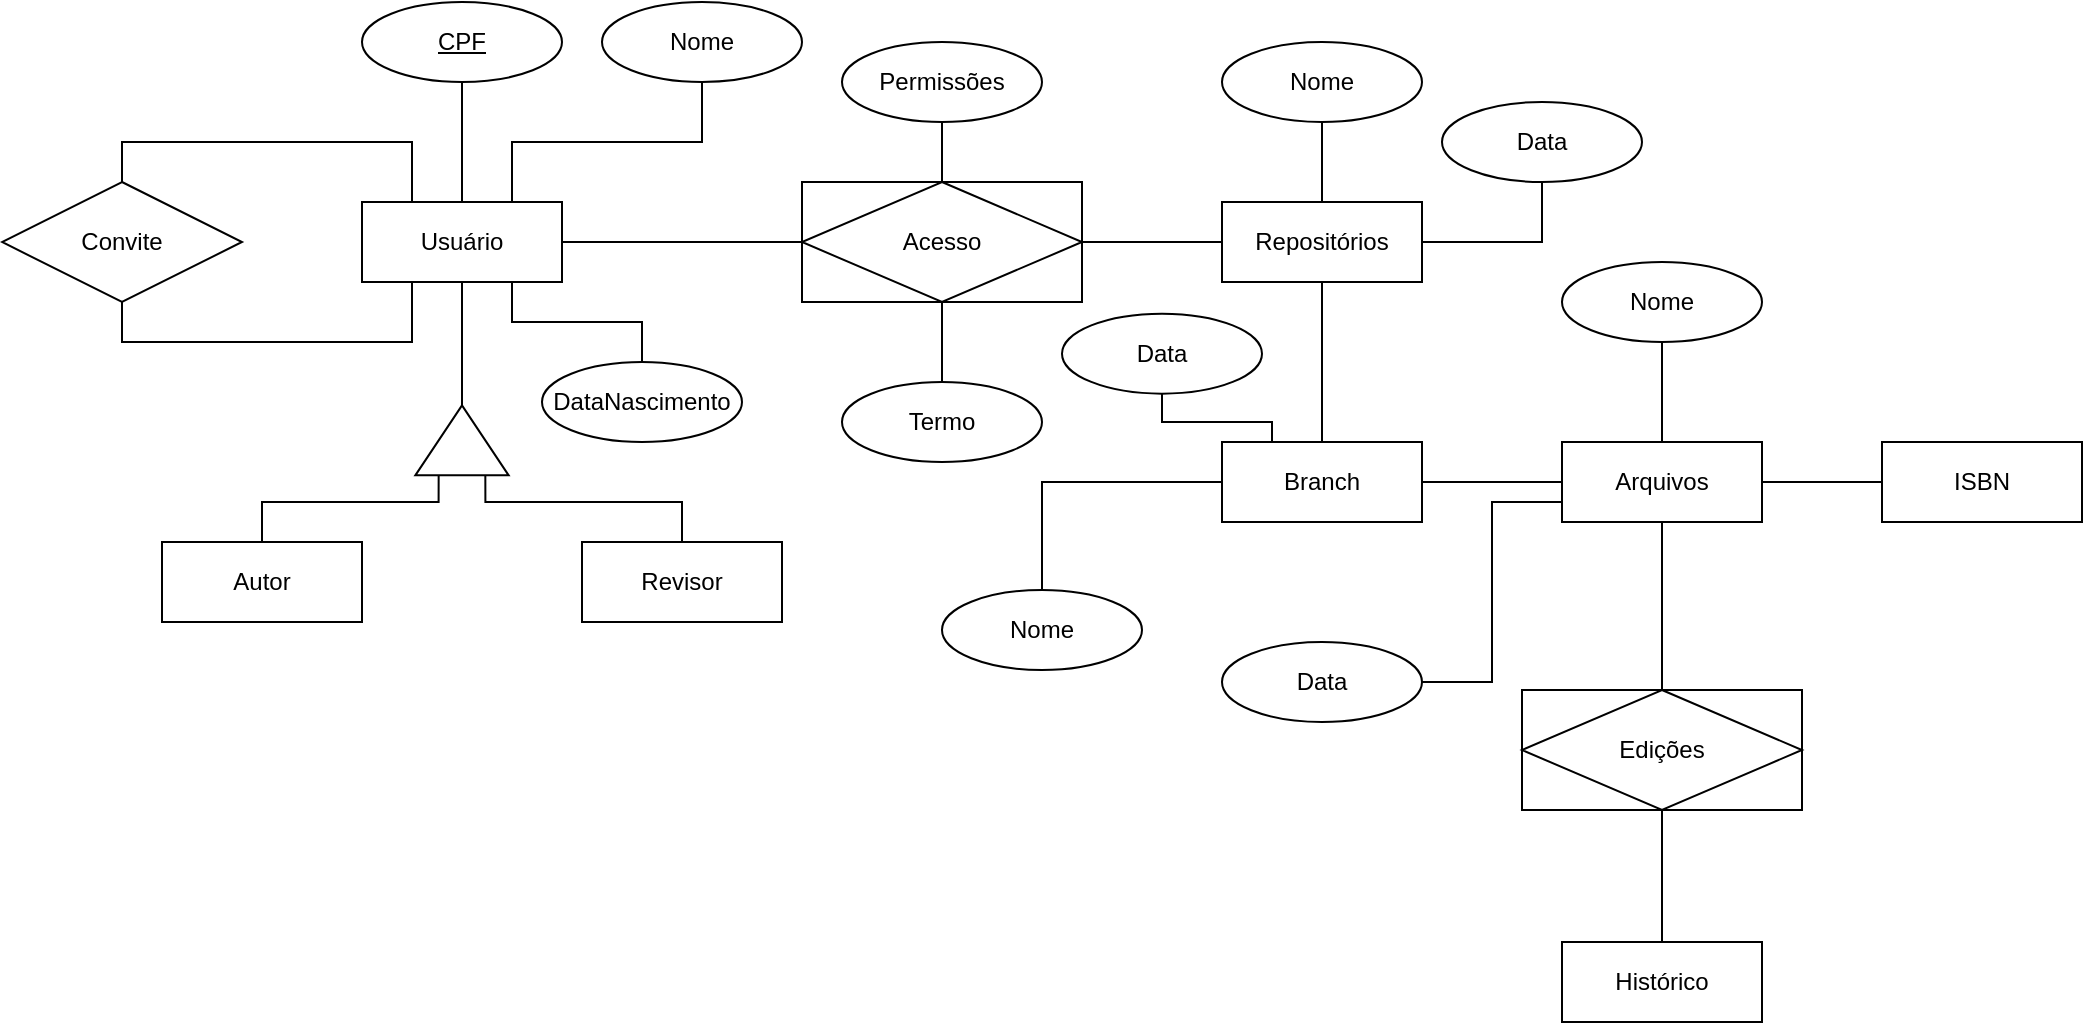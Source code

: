 <mxfile version="15.8.2" type="github">
  <diagram id="SehczarDMSWamDP_BHfZ" name="Page-1">
    <mxGraphModel dx="868" dy="496" grid="1" gridSize="10" guides="1" tooltips="1" connect="1" arrows="1" fold="1" page="1" pageScale="1" pageWidth="1169" pageHeight="827" math="0" shadow="0">
      <root>
        <mxCell id="0" />
        <mxCell id="1" parent="0" />
        <mxCell id="do4QVxHaX6XHre9uvOxi-15" style="edgeStyle=orthogonalEdgeStyle;rounded=0;orthogonalLoop=1;jettySize=auto;html=1;exitX=0.5;exitY=1;exitDx=0;exitDy=0;entryX=1;entryY=0.5;entryDx=0;entryDy=0;endArrow=none;endFill=0;" edge="1" parent="1" source="ju0gslhjp3Z-Pm0NPE1V-1" target="do4QVxHaX6XHre9uvOxi-14">
          <mxGeometry relative="1" as="geometry" />
        </mxCell>
        <mxCell id="do4QVxHaX6XHre9uvOxi-28" style="edgeStyle=orthogonalEdgeStyle;rounded=0;orthogonalLoop=1;jettySize=auto;html=1;exitX=0.25;exitY=0;exitDx=0;exitDy=0;entryX=0.5;entryY=0;entryDx=0;entryDy=0;endArrow=none;endFill=0;" edge="1" parent="1" source="ju0gslhjp3Z-Pm0NPE1V-1" target="do4QVxHaX6XHre9uvOxi-27">
          <mxGeometry relative="1" as="geometry">
            <Array as="points">
              <mxPoint x="235" y="110" />
              <mxPoint x="90" y="110" />
            </Array>
          </mxGeometry>
        </mxCell>
        <mxCell id="do4QVxHaX6XHre9uvOxi-29" style="edgeStyle=orthogonalEdgeStyle;rounded=0;orthogonalLoop=1;jettySize=auto;html=1;exitX=0.25;exitY=1;exitDx=0;exitDy=0;entryX=0.5;entryY=1;entryDx=0;entryDy=0;endArrow=none;endFill=0;" edge="1" parent="1" source="ju0gslhjp3Z-Pm0NPE1V-1" target="do4QVxHaX6XHre9uvOxi-27">
          <mxGeometry relative="1" as="geometry" />
        </mxCell>
        <mxCell id="do4QVxHaX6XHre9uvOxi-30" style="edgeStyle=orthogonalEdgeStyle;rounded=0;orthogonalLoop=1;jettySize=auto;html=1;exitX=1;exitY=0.5;exitDx=0;exitDy=0;entryX=0;entryY=0.5;entryDx=0;entryDy=0;endArrow=none;endFill=0;" edge="1" parent="1" source="ju0gslhjp3Z-Pm0NPE1V-1">
          <mxGeometry relative="1" as="geometry">
            <mxPoint x="380" y="160" as="targetPoint" />
          </mxGeometry>
        </mxCell>
        <mxCell id="ju0gslhjp3Z-Pm0NPE1V-1" value="Usuário" style="whiteSpace=wrap;html=1;align=center;" parent="1" vertex="1">
          <mxGeometry x="210" y="140" width="100" height="40" as="geometry" />
        </mxCell>
        <mxCell id="do4QVxHaX6XHre9uvOxi-4" style="edgeStyle=orthogonalEdgeStyle;rounded=0;orthogonalLoop=1;jettySize=auto;html=1;exitX=0.5;exitY=1;exitDx=0;exitDy=0;entryX=0.5;entryY=0;entryDx=0;entryDy=0;endArrow=none;endFill=0;" edge="1" parent="1" source="do4QVxHaX6XHre9uvOxi-3" target="ju0gslhjp3Z-Pm0NPE1V-1">
          <mxGeometry relative="1" as="geometry" />
        </mxCell>
        <mxCell id="do4QVxHaX6XHre9uvOxi-3" value="CPF" style="ellipse;whiteSpace=wrap;html=1;align=center;fontStyle=4;" vertex="1" parent="1">
          <mxGeometry x="210" y="40" width="100" height="40" as="geometry" />
        </mxCell>
        <mxCell id="do4QVxHaX6XHre9uvOxi-21" style="edgeStyle=orthogonalEdgeStyle;rounded=0;orthogonalLoop=1;jettySize=auto;html=1;exitX=0.5;exitY=1;exitDx=0;exitDy=0;entryX=0.5;entryY=0;entryDx=0;entryDy=0;endArrow=none;endFill=0;" edge="1" parent="1" source="do4QVxHaX6XHre9uvOxi-5" target="do4QVxHaX6XHre9uvOxi-20">
          <mxGeometry relative="1" as="geometry" />
        </mxCell>
        <mxCell id="do4QVxHaX6XHre9uvOxi-45" style="edgeStyle=orthogonalEdgeStyle;rounded=0;orthogonalLoop=1;jettySize=auto;html=1;exitX=0.5;exitY=0;exitDx=0;exitDy=0;entryX=0.5;entryY=1;entryDx=0;entryDy=0;endArrow=none;endFill=0;" edge="1" parent="1" source="do4QVxHaX6XHre9uvOxi-5" target="do4QVxHaX6XHre9uvOxi-44">
          <mxGeometry relative="1" as="geometry" />
        </mxCell>
        <mxCell id="do4QVxHaX6XHre9uvOxi-49" style="edgeStyle=orthogonalEdgeStyle;rounded=0;orthogonalLoop=1;jettySize=auto;html=1;exitX=1;exitY=0.5;exitDx=0;exitDy=0;entryX=0.5;entryY=1;entryDx=0;entryDy=0;endArrow=none;endFill=0;" edge="1" parent="1" source="do4QVxHaX6XHre9uvOxi-5" target="do4QVxHaX6XHre9uvOxi-48">
          <mxGeometry relative="1" as="geometry" />
        </mxCell>
        <mxCell id="do4QVxHaX6XHre9uvOxi-5" value="Repositórios" style="whiteSpace=wrap;html=1;align=center;" vertex="1" parent="1">
          <mxGeometry x="640" y="140" width="100" height="40" as="geometry" />
        </mxCell>
        <mxCell id="do4QVxHaX6XHre9uvOxi-13" style="edgeStyle=orthogonalEdgeStyle;rounded=0;orthogonalLoop=1;jettySize=auto;html=1;exitX=1;exitY=0.5;exitDx=0;exitDy=0;entryX=0;entryY=0.5;entryDx=0;entryDy=0;endArrow=none;endFill=0;" edge="1" parent="1" source="do4QVxHaX6XHre9uvOxi-6" target="do4QVxHaX6XHre9uvOxi-12">
          <mxGeometry relative="1" as="geometry" />
        </mxCell>
        <mxCell id="do4QVxHaX6XHre9uvOxi-22" style="edgeStyle=orthogonalEdgeStyle;rounded=0;orthogonalLoop=1;jettySize=auto;html=1;exitX=0;exitY=0.5;exitDx=0;exitDy=0;entryX=1;entryY=0.5;entryDx=0;entryDy=0;endArrow=none;endFill=0;" edge="1" parent="1" source="do4QVxHaX6XHre9uvOxi-6" target="do4QVxHaX6XHre9uvOxi-20">
          <mxGeometry relative="1" as="geometry" />
        </mxCell>
        <mxCell id="do4QVxHaX6XHre9uvOxi-47" style="edgeStyle=orthogonalEdgeStyle;rounded=0;orthogonalLoop=1;jettySize=auto;html=1;exitX=0.5;exitY=0;exitDx=0;exitDy=0;entryX=0.5;entryY=1;entryDx=0;entryDy=0;endArrow=none;endFill=0;" edge="1" parent="1" source="do4QVxHaX6XHre9uvOxi-6" target="do4QVxHaX6XHre9uvOxi-46">
          <mxGeometry relative="1" as="geometry" />
        </mxCell>
        <mxCell id="do4QVxHaX6XHre9uvOxi-51" style="edgeStyle=orthogonalEdgeStyle;rounded=0;orthogonalLoop=1;jettySize=auto;html=1;exitX=0;exitY=0.75;exitDx=0;exitDy=0;entryX=1;entryY=0.5;entryDx=0;entryDy=0;endArrow=none;endFill=0;" edge="1" parent="1" source="do4QVxHaX6XHre9uvOxi-6" target="do4QVxHaX6XHre9uvOxi-50">
          <mxGeometry relative="1" as="geometry" />
        </mxCell>
        <mxCell id="do4QVxHaX6XHre9uvOxi-58" style="edgeStyle=orthogonalEdgeStyle;rounded=0;orthogonalLoop=1;jettySize=auto;html=1;exitX=0.5;exitY=1;exitDx=0;exitDy=0;entryX=0.5;entryY=0;entryDx=0;entryDy=0;endArrow=none;endFill=0;" edge="1" parent="1" source="do4QVxHaX6XHre9uvOxi-6" target="do4QVxHaX6XHre9uvOxi-57">
          <mxGeometry relative="1" as="geometry" />
        </mxCell>
        <mxCell id="do4QVxHaX6XHre9uvOxi-6" value="Arquivos" style="whiteSpace=wrap;html=1;align=center;" vertex="1" parent="1">
          <mxGeometry x="810" y="260" width="100" height="40" as="geometry" />
        </mxCell>
        <mxCell id="do4QVxHaX6XHre9uvOxi-31" style="edgeStyle=orthogonalEdgeStyle;rounded=0;orthogonalLoop=1;jettySize=auto;html=1;exitX=1;exitY=0.5;exitDx=0;exitDy=0;entryX=0;entryY=0.5;entryDx=0;entryDy=0;endArrow=none;endFill=0;" edge="1" parent="1" source="do4QVxHaX6XHre9uvOxi-11" target="do4QVxHaX6XHre9uvOxi-5">
          <mxGeometry relative="1" as="geometry" />
        </mxCell>
        <mxCell id="do4QVxHaX6XHre9uvOxi-34" style="edgeStyle=orthogonalEdgeStyle;rounded=0;orthogonalLoop=1;jettySize=auto;html=1;exitX=0;exitY=0.5;exitDx=0;exitDy=0;endArrow=none;endFill=0;" edge="1" parent="1" source="do4QVxHaX6XHre9uvOxi-11">
          <mxGeometry relative="1" as="geometry">
            <mxPoint x="380" y="160" as="targetPoint" />
          </mxGeometry>
        </mxCell>
        <mxCell id="do4QVxHaX6XHre9uvOxi-41" style="edgeStyle=orthogonalEdgeStyle;rounded=0;orthogonalLoop=1;jettySize=auto;html=1;exitX=0.5;exitY=0;exitDx=0;exitDy=0;entryX=0.5;entryY=1;entryDx=0;entryDy=0;endArrow=none;endFill=0;" edge="1" parent="1" source="do4QVxHaX6XHre9uvOxi-11" target="do4QVxHaX6XHre9uvOxi-40">
          <mxGeometry relative="1" as="geometry" />
        </mxCell>
        <mxCell id="do4QVxHaX6XHre9uvOxi-42" style="edgeStyle=orthogonalEdgeStyle;rounded=0;orthogonalLoop=1;jettySize=auto;html=1;exitX=0.5;exitY=1;exitDx=0;exitDy=0;entryX=0.5;entryY=0;entryDx=0;entryDy=0;endArrow=none;endFill=0;" edge="1" parent="1" source="do4QVxHaX6XHre9uvOxi-11" target="do4QVxHaX6XHre9uvOxi-38">
          <mxGeometry relative="1" as="geometry" />
        </mxCell>
        <mxCell id="do4QVxHaX6XHre9uvOxi-11" value="Acesso" style="shape=associativeEntity;whiteSpace=wrap;html=1;align=center;" vertex="1" parent="1">
          <mxGeometry x="430" y="130" width="140" height="60" as="geometry" />
        </mxCell>
        <mxCell id="do4QVxHaX6XHre9uvOxi-12" value="ISBN" style="whiteSpace=wrap;html=1;align=center;" vertex="1" parent="1">
          <mxGeometry x="970" y="260" width="100" height="40" as="geometry" />
        </mxCell>
        <mxCell id="do4QVxHaX6XHre9uvOxi-24" style="edgeStyle=orthogonalEdgeStyle;rounded=0;orthogonalLoop=1;jettySize=auto;html=1;exitX=0;exitY=0.25;exitDx=0;exitDy=0;entryX=0.5;entryY=0;entryDx=0;entryDy=0;endArrow=none;endFill=0;" edge="1" parent="1" source="do4QVxHaX6XHre9uvOxi-14" target="do4QVxHaX6XHre9uvOxi-17">
          <mxGeometry relative="1" as="geometry">
            <Array as="points">
              <mxPoint x="248" y="290" />
              <mxPoint x="160" y="290" />
            </Array>
          </mxGeometry>
        </mxCell>
        <mxCell id="do4QVxHaX6XHre9uvOxi-25" style="edgeStyle=orthogonalEdgeStyle;rounded=0;orthogonalLoop=1;jettySize=auto;html=1;exitX=0;exitY=0.75;exitDx=0;exitDy=0;entryX=0.5;entryY=0;entryDx=0;entryDy=0;endArrow=none;endFill=0;" edge="1" parent="1" source="do4QVxHaX6XHre9uvOxi-14" target="do4QVxHaX6XHre9uvOxi-18">
          <mxGeometry relative="1" as="geometry">
            <Array as="points">
              <mxPoint x="272" y="290" />
              <mxPoint x="370" y="290" />
            </Array>
          </mxGeometry>
        </mxCell>
        <mxCell id="do4QVxHaX6XHre9uvOxi-14" value="" style="triangle;whiteSpace=wrap;html=1;rotation=-90;" vertex="1" parent="1">
          <mxGeometry x="242.5" y="235.83" width="35" height="46.67" as="geometry" />
        </mxCell>
        <mxCell id="do4QVxHaX6XHre9uvOxi-17" value="Autor" style="whiteSpace=wrap;html=1;align=center;" vertex="1" parent="1">
          <mxGeometry x="110" y="310" width="100" height="40" as="geometry" />
        </mxCell>
        <mxCell id="do4QVxHaX6XHre9uvOxi-18" value="Revisor" style="whiteSpace=wrap;html=1;align=center;" vertex="1" parent="1">
          <mxGeometry x="320" y="310" width="100" height="40" as="geometry" />
        </mxCell>
        <mxCell id="do4QVxHaX6XHre9uvOxi-59" style="edgeStyle=orthogonalEdgeStyle;rounded=0;orthogonalLoop=1;jettySize=auto;html=1;exitX=0.5;exitY=0;exitDx=0;exitDy=0;entryX=0.5;entryY=1;entryDx=0;entryDy=0;endArrow=none;endFill=0;" edge="1" parent="1" source="do4QVxHaX6XHre9uvOxi-19" target="do4QVxHaX6XHre9uvOxi-57">
          <mxGeometry relative="1" as="geometry" />
        </mxCell>
        <mxCell id="do4QVxHaX6XHre9uvOxi-19" value="Histórico" style="whiteSpace=wrap;html=1;align=center;" vertex="1" parent="1">
          <mxGeometry x="810" y="510" width="100" height="40" as="geometry" />
        </mxCell>
        <mxCell id="do4QVxHaX6XHre9uvOxi-55" style="edgeStyle=orthogonalEdgeStyle;rounded=0;orthogonalLoop=1;jettySize=auto;html=1;exitX=0.25;exitY=0;exitDx=0;exitDy=0;entryX=0.5;entryY=1;entryDx=0;entryDy=0;endArrow=none;endFill=0;" edge="1" parent="1" source="do4QVxHaX6XHre9uvOxi-20" target="do4QVxHaX6XHre9uvOxi-54">
          <mxGeometry relative="1" as="geometry">
            <Array as="points">
              <mxPoint x="665" y="250" />
              <mxPoint x="610" y="250" />
            </Array>
          </mxGeometry>
        </mxCell>
        <mxCell id="do4QVxHaX6XHre9uvOxi-20" value="Branch" style="whiteSpace=wrap;html=1;align=center;" vertex="1" parent="1">
          <mxGeometry x="640" y="260" width="100" height="40" as="geometry" />
        </mxCell>
        <mxCell id="do4QVxHaX6XHre9uvOxi-27" value="Convite" style="shape=rhombus;perimeter=rhombusPerimeter;whiteSpace=wrap;html=1;align=center;" vertex="1" parent="1">
          <mxGeometry x="30" y="130" width="120" height="60" as="geometry" />
        </mxCell>
        <mxCell id="do4QVxHaX6XHre9uvOxi-35" style="edgeStyle=orthogonalEdgeStyle;rounded=0;orthogonalLoop=1;jettySize=auto;html=1;exitX=0.5;exitY=1;exitDx=0;exitDy=0;entryX=0.75;entryY=0;entryDx=0;entryDy=0;endArrow=none;endFill=0;" edge="1" parent="1" source="do4QVxHaX6XHre9uvOxi-33" target="ju0gslhjp3Z-Pm0NPE1V-1">
          <mxGeometry relative="1" as="geometry" />
        </mxCell>
        <mxCell id="do4QVxHaX6XHre9uvOxi-33" value="Nome" style="ellipse;whiteSpace=wrap;html=1;align=center;" vertex="1" parent="1">
          <mxGeometry x="330" y="40" width="100" height="40" as="geometry" />
        </mxCell>
        <mxCell id="do4QVxHaX6XHre9uvOxi-37" style="edgeStyle=orthogonalEdgeStyle;rounded=0;orthogonalLoop=1;jettySize=auto;html=1;exitX=0.5;exitY=0;exitDx=0;exitDy=0;entryX=0.75;entryY=1;entryDx=0;entryDy=0;endArrow=none;endFill=0;" edge="1" parent="1" source="do4QVxHaX6XHre9uvOxi-36" target="ju0gslhjp3Z-Pm0NPE1V-1">
          <mxGeometry relative="1" as="geometry">
            <Array as="points">
              <mxPoint x="350" y="200" />
              <mxPoint x="285" y="200" />
            </Array>
          </mxGeometry>
        </mxCell>
        <mxCell id="do4QVxHaX6XHre9uvOxi-36" value="DataNascimento" style="ellipse;whiteSpace=wrap;html=1;align=center;" vertex="1" parent="1">
          <mxGeometry x="300" y="220.0" width="100" height="40" as="geometry" />
        </mxCell>
        <mxCell id="do4QVxHaX6XHre9uvOxi-38" value="Termo" style="ellipse;whiteSpace=wrap;html=1;align=center;" vertex="1" parent="1">
          <mxGeometry x="450" y="230" width="100" height="40" as="geometry" />
        </mxCell>
        <mxCell id="do4QVxHaX6XHre9uvOxi-40" value="Permissões" style="ellipse;whiteSpace=wrap;html=1;align=center;" vertex="1" parent="1">
          <mxGeometry x="450" y="60" width="100" height="40" as="geometry" />
        </mxCell>
        <mxCell id="do4QVxHaX6XHre9uvOxi-44" value="Nome" style="ellipse;whiteSpace=wrap;html=1;align=center;" vertex="1" parent="1">
          <mxGeometry x="640" y="60" width="100" height="40" as="geometry" />
        </mxCell>
        <mxCell id="do4QVxHaX6XHre9uvOxi-46" value="Nome" style="ellipse;whiteSpace=wrap;html=1;align=center;" vertex="1" parent="1">
          <mxGeometry x="810" y="170" width="100" height="40" as="geometry" />
        </mxCell>
        <mxCell id="do4QVxHaX6XHre9uvOxi-48" value="Data" style="ellipse;whiteSpace=wrap;html=1;align=center;" vertex="1" parent="1">
          <mxGeometry x="750" y="90" width="100" height="40" as="geometry" />
        </mxCell>
        <mxCell id="do4QVxHaX6XHre9uvOxi-50" value="Data" style="ellipse;whiteSpace=wrap;html=1;align=center;" vertex="1" parent="1">
          <mxGeometry x="640" y="360" width="100" height="40" as="geometry" />
        </mxCell>
        <mxCell id="do4QVxHaX6XHre9uvOxi-53" style="edgeStyle=orthogonalEdgeStyle;rounded=0;orthogonalLoop=1;jettySize=auto;html=1;exitX=0.5;exitY=0;exitDx=0;exitDy=0;entryX=0;entryY=0.5;entryDx=0;entryDy=0;endArrow=none;endFill=0;" edge="1" parent="1" source="do4QVxHaX6XHre9uvOxi-52" target="do4QVxHaX6XHre9uvOxi-20">
          <mxGeometry relative="1" as="geometry">
            <Array as="points">
              <mxPoint x="550" y="334" />
              <mxPoint x="550" y="280" />
            </Array>
          </mxGeometry>
        </mxCell>
        <mxCell id="do4QVxHaX6XHre9uvOxi-52" value="Nome" style="ellipse;whiteSpace=wrap;html=1;align=center;" vertex="1" parent="1">
          <mxGeometry x="500" y="334" width="100" height="40" as="geometry" />
        </mxCell>
        <mxCell id="do4QVxHaX6XHre9uvOxi-54" value="Data" style="ellipse;whiteSpace=wrap;html=1;align=center;" vertex="1" parent="1">
          <mxGeometry x="560" y="195.83" width="100" height="40" as="geometry" />
        </mxCell>
        <mxCell id="do4QVxHaX6XHre9uvOxi-57" value="Edições" style="shape=associativeEntity;whiteSpace=wrap;html=1;align=center;" vertex="1" parent="1">
          <mxGeometry x="790" y="384" width="140" height="60" as="geometry" />
        </mxCell>
      </root>
    </mxGraphModel>
  </diagram>
</mxfile>
